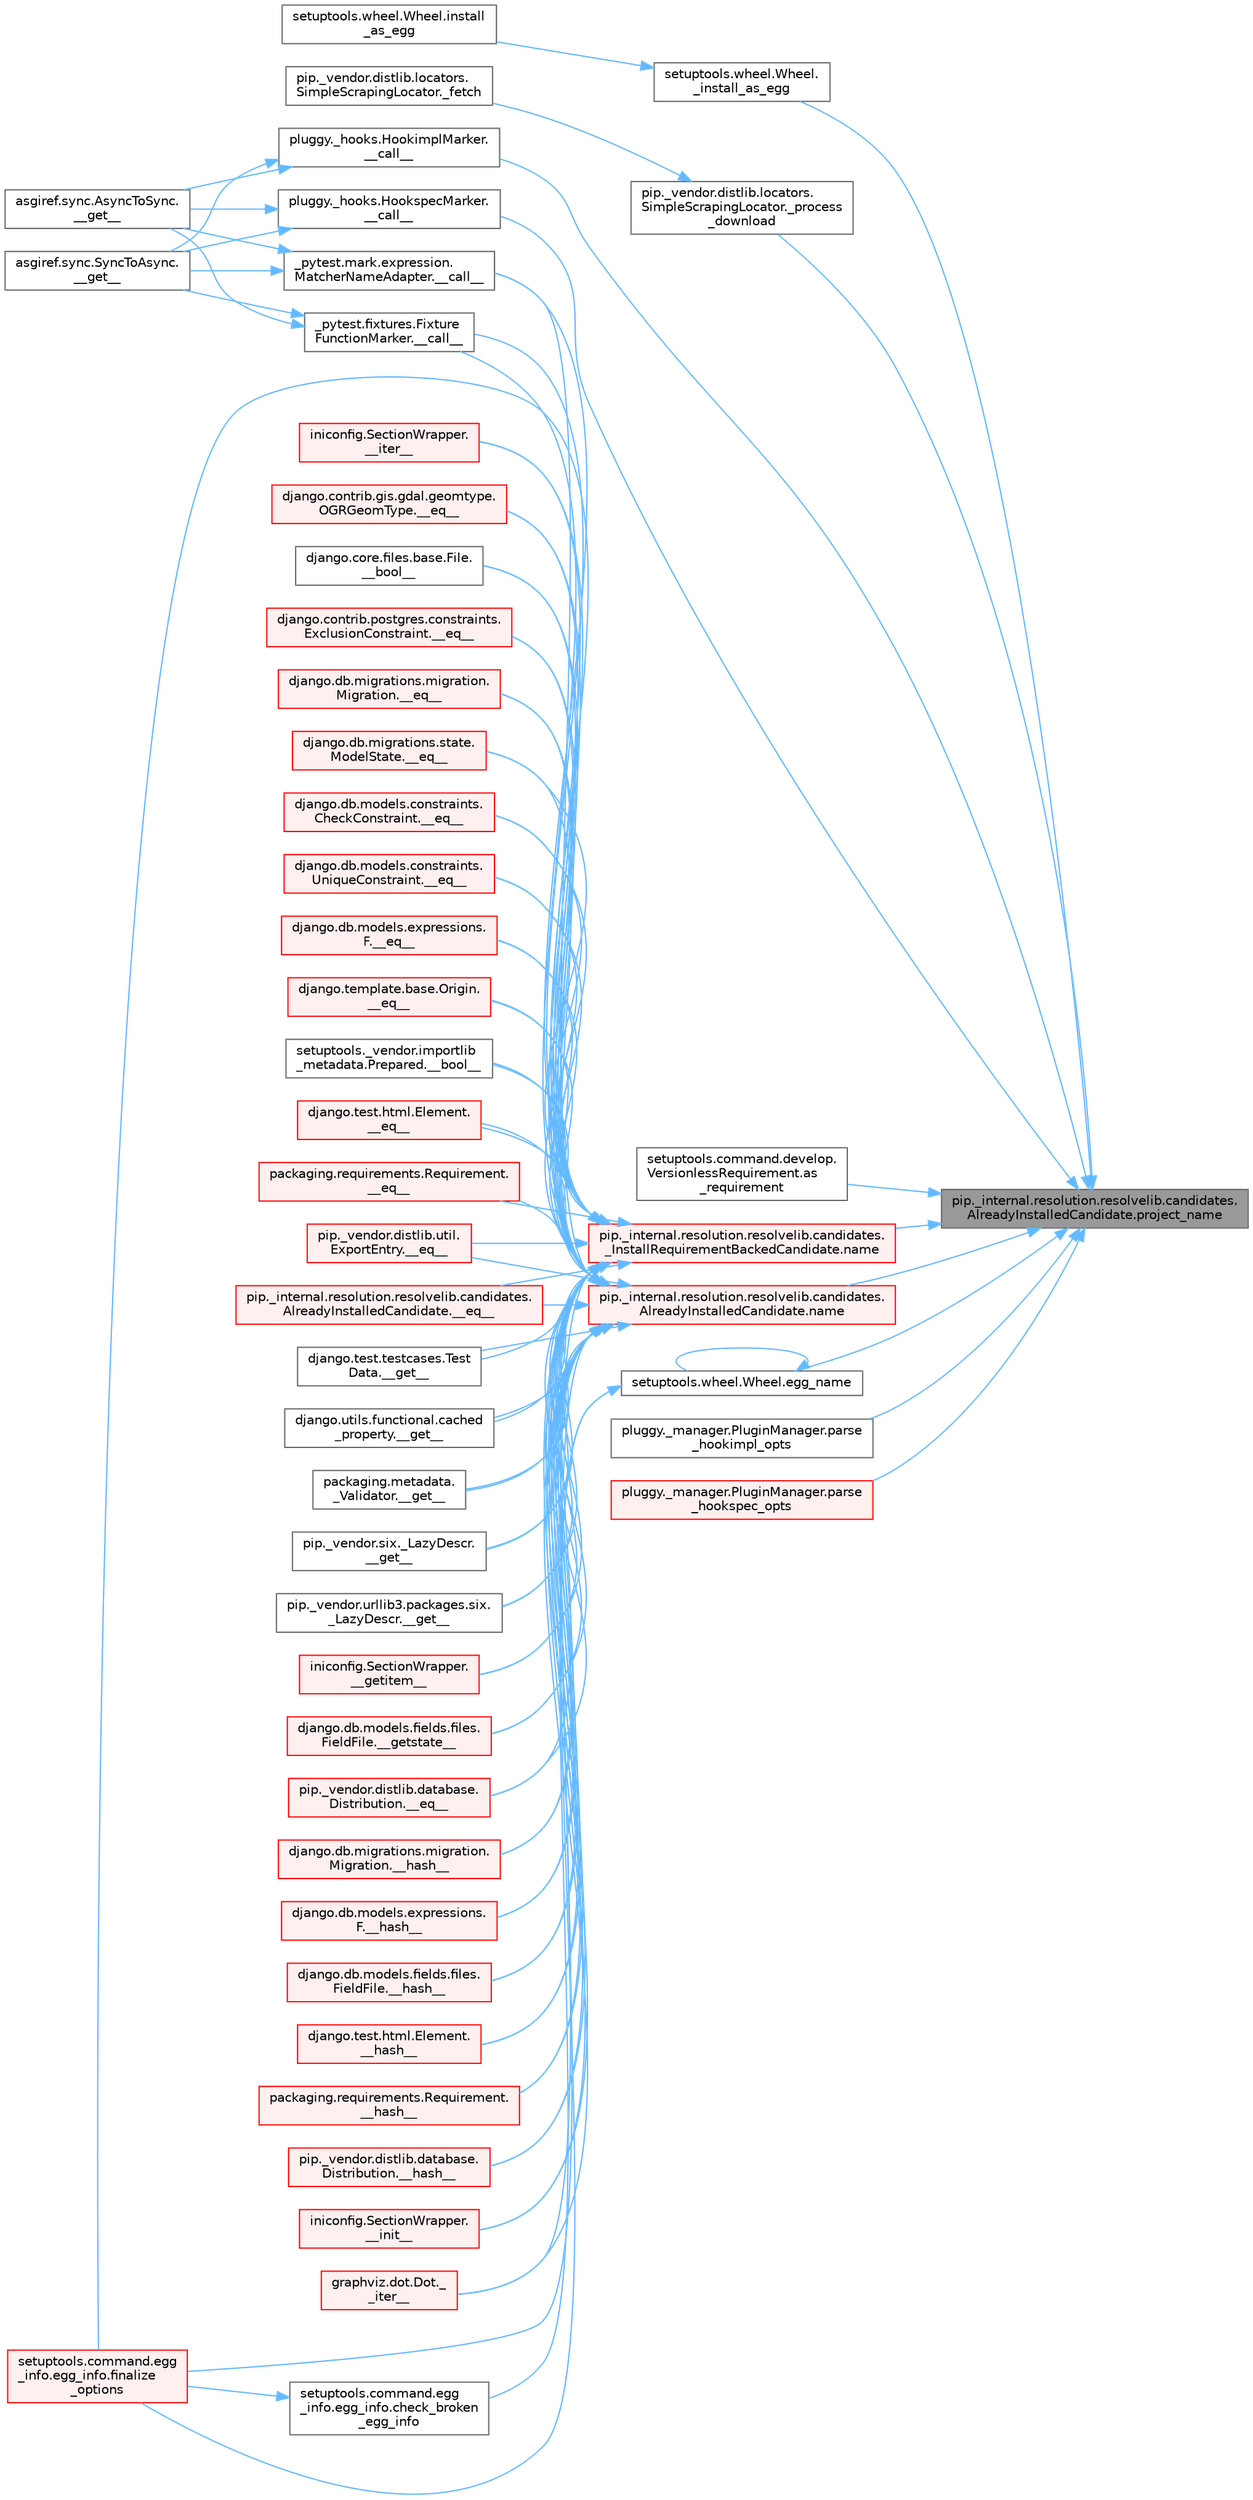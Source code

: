 digraph "pip._internal.resolution.resolvelib.candidates.AlreadyInstalledCandidate.project_name"
{
 // LATEX_PDF_SIZE
  bgcolor="transparent";
  edge [fontname=Helvetica,fontsize=10,labelfontname=Helvetica,labelfontsize=10];
  node [fontname=Helvetica,fontsize=10,shape=box,height=0.2,width=0.4];
  rankdir="RL";
  Node1 [id="Node000001",label="pip._internal.resolution.resolvelib.candidates.\lAlreadyInstalledCandidate.project_name",height=0.2,width=0.4,color="gray40", fillcolor="grey60", style="filled", fontcolor="black",tooltip=" "];
  Node1 -> Node2 [id="edge1_Node000001_Node000002",dir="back",color="steelblue1",style="solid",tooltip=" "];
  Node2 [id="Node000002",label="pluggy._hooks.HookimplMarker.\l__call__",height=0.2,width=0.4,color="grey40", fillcolor="white", style="filled",URL="$classpluggy_1_1__hooks_1_1_hookimpl_marker.html#a309a7d24a8a0730dd0ad0eff00f28bc8",tooltip=" "];
  Node2 -> Node3 [id="edge2_Node000002_Node000003",dir="back",color="steelblue1",style="solid",tooltip=" "];
  Node3 [id="Node000003",label="asgiref.sync.AsyncToSync.\l__get__",height=0.2,width=0.4,color="grey40", fillcolor="white", style="filled",URL="$classasgiref_1_1sync_1_1_async_to_sync.html#a23e9ef7a73da98dad9e3f4e65846969b",tooltip=" "];
  Node2 -> Node4 [id="edge3_Node000002_Node000004",dir="back",color="steelblue1",style="solid",tooltip=" "];
  Node4 [id="Node000004",label="asgiref.sync.SyncToAsync.\l__get__",height=0.2,width=0.4,color="grey40", fillcolor="white", style="filled",URL="$classasgiref_1_1sync_1_1_sync_to_async.html#aebdfbe3f01079a529fd2f39810597381",tooltip=" "];
  Node1 -> Node5 [id="edge4_Node000001_Node000005",dir="back",color="steelblue1",style="solid",tooltip=" "];
  Node5 [id="Node000005",label="pluggy._hooks.HookspecMarker.\l__call__",height=0.2,width=0.4,color="grey40", fillcolor="white", style="filled",URL="$classpluggy_1_1__hooks_1_1_hookspec_marker.html#ac9c2d2f1865be030391a3cd42fbe651e",tooltip=" "];
  Node5 -> Node3 [id="edge5_Node000005_Node000003",dir="back",color="steelblue1",style="solid",tooltip=" "];
  Node5 -> Node4 [id="edge6_Node000005_Node000004",dir="back",color="steelblue1",style="solid",tooltip=" "];
  Node1 -> Node6 [id="edge7_Node000001_Node000006",dir="back",color="steelblue1",style="solid",tooltip=" "];
  Node6 [id="Node000006",label="setuptools.wheel.Wheel.\l_install_as_egg",height=0.2,width=0.4,color="grey40", fillcolor="white", style="filled",URL="$classsetuptools_1_1wheel_1_1_wheel.html#a90dcd30b57aed6e637f73721a1f89a52",tooltip=" "];
  Node6 -> Node7 [id="edge8_Node000006_Node000007",dir="back",color="steelblue1",style="solid",tooltip=" "];
  Node7 [id="Node000007",label="setuptools.wheel.Wheel.install\l_as_egg",height=0.2,width=0.4,color="grey40", fillcolor="white", style="filled",URL="$classsetuptools_1_1wheel_1_1_wheel.html#aad875e0355880e586d5ecefaa448171e",tooltip=" "];
  Node1 -> Node8 [id="edge9_Node000001_Node000008",dir="back",color="steelblue1",style="solid",tooltip=" "];
  Node8 [id="Node000008",label="pip._vendor.distlib.locators.\lSimpleScrapingLocator._process\l_download",height=0.2,width=0.4,color="grey40", fillcolor="white", style="filled",URL="$classpip_1_1__vendor_1_1distlib_1_1locators_1_1_simple_scraping_locator.html#a2f2b8e39784ce35599a3a27ae0af83cd",tooltip=" "];
  Node8 -> Node9 [id="edge10_Node000008_Node000009",dir="back",color="steelblue1",style="solid",tooltip=" "];
  Node9 [id="Node000009",label="pip._vendor.distlib.locators.\lSimpleScrapingLocator._fetch",height=0.2,width=0.4,color="grey40", fillcolor="white", style="filled",URL="$classpip_1_1__vendor_1_1distlib_1_1locators_1_1_simple_scraping_locator.html#a72156eb8243de03d8881db3caaa60b8c",tooltip=" "];
  Node1 -> Node10 [id="edge11_Node000001_Node000010",dir="back",color="steelblue1",style="solid",tooltip=" "];
  Node10 [id="Node000010",label="setuptools.command.develop.\lVersionlessRequirement.as\l_requirement",height=0.2,width=0.4,color="grey40", fillcolor="white", style="filled",URL="$classsetuptools_1_1command_1_1develop_1_1_versionless_requirement.html#a53b05b6e48d041eac4ec547f5831ceee",tooltip=" "];
  Node1 -> Node11 [id="edge12_Node000001_Node000011",dir="back",color="steelblue1",style="solid",tooltip=" "];
  Node11 [id="Node000011",label="setuptools.wheel.Wheel.egg_name",height=0.2,width=0.4,color="grey40", fillcolor="white", style="filled",URL="$classsetuptools_1_1wheel_1_1_wheel.html#ace57f96c61bc47f5ea2d223184a533f0",tooltip=" "];
  Node11 -> Node12 [id="edge13_Node000011_Node000012",dir="back",color="steelblue1",style="solid",tooltip=" "];
  Node12 [id="Node000012",label="setuptools.command.egg\l_info.egg_info.check_broken\l_egg_info",height=0.2,width=0.4,color="grey40", fillcolor="white", style="filled",URL="$classsetuptools_1_1command_1_1egg__info_1_1egg__info.html#aad1b7d50c9f80d38c06de4d19703a662",tooltip=" "];
  Node12 -> Node13 [id="edge14_Node000012_Node000013",dir="back",color="steelblue1",style="solid",tooltip=" "];
  Node13 [id="Node000013",label="setuptools.command.egg\l_info.egg_info.finalize\l_options",height=0.2,width=0.4,color="red", fillcolor="#FFF0F0", style="filled",URL="$classsetuptools_1_1command_1_1egg__info_1_1egg__info.html#a8974e1050e117968adb002e7607d4368",tooltip=" "];
  Node11 -> Node11 [id="edge15_Node000011_Node000011",dir="back",color="steelblue1",style="solid",tooltip=" "];
  Node11 -> Node13 [id="edge16_Node000011_Node000013",dir="back",color="steelblue1",style="solid",tooltip=" "];
  Node1 -> Node20 [id="edge17_Node000001_Node000020",dir="back",color="steelblue1",style="solid",tooltip=" "];
  Node20 [id="Node000020",label="pip._internal.resolution.resolvelib.candidates.\l_InstallRequirementBackedCandidate.name",height=0.2,width=0.4,color="red", fillcolor="#FFF0F0", style="filled",URL="$classpip_1_1__internal_1_1resolution_1_1resolvelib_1_1candidates_1_1___install_requirement_backed_candidate.html#a1538a825241b855a4abf51d6bf616cde",tooltip=" "];
  Node20 -> Node21 [id="edge18_Node000020_Node000021",dir="back",color="steelblue1",style="solid",tooltip=" "];
  Node21 [id="Node000021",label="django.core.files.base.File.\l__bool__",height=0.2,width=0.4,color="grey40", fillcolor="white", style="filled",URL="$classdjango_1_1core_1_1files_1_1base_1_1_file.html#adf07dd46020c7160b2257d9e3da4bc43",tooltip=" "];
  Node20 -> Node22 [id="edge19_Node000020_Node000022",dir="back",color="steelblue1",style="solid",tooltip=" "];
  Node22 [id="Node000022",label="setuptools._vendor.importlib\l_metadata.Prepared.__bool__",height=0.2,width=0.4,color="grey40", fillcolor="white", style="filled",URL="$classsetuptools_1_1__vendor_1_1importlib__metadata_1_1_prepared.html#a0395661b38fe11742f24c0482962b913",tooltip=" "];
  Node20 -> Node23 [id="edge20_Node000020_Node000023",dir="back",color="steelblue1",style="solid",tooltip=" "];
  Node23 [id="Node000023",label="_pytest.fixtures.Fixture\lFunctionMarker.__call__",height=0.2,width=0.4,color="grey40", fillcolor="white", style="filled",URL="$class__pytest_1_1fixtures_1_1_fixture_function_marker.html#acc9c789cb8d19388b24d740159ba305d",tooltip=" "];
  Node23 -> Node3 [id="edge21_Node000023_Node000003",dir="back",color="steelblue1",style="solid",tooltip=" "];
  Node23 -> Node4 [id="edge22_Node000023_Node000004",dir="back",color="steelblue1",style="solid",tooltip=" "];
  Node20 -> Node24 [id="edge23_Node000020_Node000024",dir="back",color="steelblue1",style="solid",tooltip=" "];
  Node24 [id="Node000024",label="_pytest.mark.expression.\lMatcherNameAdapter.__call__",height=0.2,width=0.4,color="grey40", fillcolor="white", style="filled",URL="$class__pytest_1_1mark_1_1expression_1_1_matcher_name_adapter.html#a7ecd7564e2e67d5ac026d25db1466389",tooltip=" "];
  Node24 -> Node3 [id="edge24_Node000024_Node000003",dir="back",color="steelblue1",style="solid",tooltip=" "];
  Node24 -> Node4 [id="edge25_Node000024_Node000004",dir="back",color="steelblue1",style="solid",tooltip=" "];
  Node20 -> Node25 [id="edge26_Node000020_Node000025",dir="back",color="steelblue1",style="solid",tooltip=" "];
  Node25 [id="Node000025",label="django.contrib.gis.gdal.geomtype.\lOGRGeomType.__eq__",height=0.2,width=0.4,color="red", fillcolor="#FFF0F0", style="filled",URL="$classdjango_1_1contrib_1_1gis_1_1gdal_1_1geomtype_1_1_o_g_r_geom_type.html#a878253f899634c312b64add448108474",tooltip=" "];
  Node20 -> Node34 [id="edge27_Node000020_Node000034",dir="back",color="steelblue1",style="solid",tooltip=" "];
  Node34 [id="Node000034",label="django.contrib.postgres.constraints.\lExclusionConstraint.__eq__",height=0.2,width=0.4,color="red", fillcolor="#FFF0F0", style="filled",URL="$classdjango_1_1contrib_1_1postgres_1_1constraints_1_1_exclusion_constraint.html#af496d048323e51177e1239475f9fe47c",tooltip=" "];
  Node20 -> Node35 [id="edge28_Node000020_Node000035",dir="back",color="steelblue1",style="solid",tooltip=" "];
  Node35 [id="Node000035",label="django.db.migrations.migration.\lMigration.__eq__",height=0.2,width=0.4,color="red", fillcolor="#FFF0F0", style="filled",URL="$classdjango_1_1db_1_1migrations_1_1migration_1_1_migration.html#a0234090d18f01ee0a7a23b98a036ac79",tooltip=" "];
  Node20 -> Node36 [id="edge29_Node000020_Node000036",dir="back",color="steelblue1",style="solid",tooltip=" "];
  Node36 [id="Node000036",label="django.db.migrations.state.\lModelState.__eq__",height=0.2,width=0.4,color="red", fillcolor="#FFF0F0", style="filled",URL="$classdjango_1_1db_1_1migrations_1_1state_1_1_model_state.html#ae338faa36574cfa53f86dac5ac80176d",tooltip=" "];
  Node20 -> Node37 [id="edge30_Node000020_Node000037",dir="back",color="steelblue1",style="solid",tooltip=" "];
  Node37 [id="Node000037",label="django.db.models.constraints.\lCheckConstraint.__eq__",height=0.2,width=0.4,color="red", fillcolor="#FFF0F0", style="filled",URL="$classdjango_1_1db_1_1models_1_1constraints_1_1_check_constraint.html#a55875a553e53009967129f8b8a269475",tooltip=" "];
  Node20 -> Node38 [id="edge31_Node000020_Node000038",dir="back",color="steelblue1",style="solid",tooltip=" "];
  Node38 [id="Node000038",label="django.db.models.constraints.\lUniqueConstraint.__eq__",height=0.2,width=0.4,color="red", fillcolor="#FFF0F0", style="filled",URL="$classdjango_1_1db_1_1models_1_1constraints_1_1_unique_constraint.html#a1a877e5c6def4673a480b3fd44e3ad19",tooltip=" "];
  Node20 -> Node39 [id="edge32_Node000020_Node000039",dir="back",color="steelblue1",style="solid",tooltip=" "];
  Node39 [id="Node000039",label="django.db.models.expressions.\lF.__eq__",height=0.2,width=0.4,color="red", fillcolor="#FFF0F0", style="filled",URL="$classdjango_1_1db_1_1models_1_1expressions_1_1_f.html#ae5a4762383529ca2924f76683eede0d2",tooltip=" "];
  Node20 -> Node40 [id="edge33_Node000020_Node000040",dir="back",color="steelblue1",style="solid",tooltip=" "];
  Node40 [id="Node000040",label="django.template.base.Origin.\l__eq__",height=0.2,width=0.4,color="red", fillcolor="#FFF0F0", style="filled",URL="$classdjango_1_1template_1_1base_1_1_origin.html#aceaf6f15e79a904eef75db1caa454d5c",tooltip=" "];
  Node20 -> Node41 [id="edge34_Node000020_Node000041",dir="back",color="steelblue1",style="solid",tooltip=" "];
  Node41 [id="Node000041",label="django.test.html.Element.\l__eq__",height=0.2,width=0.4,color="red", fillcolor="#FFF0F0", style="filled",URL="$classdjango_1_1test_1_1html_1_1_element.html#a287e83f2ae4a6f13b9e00d7b70ee5d47",tooltip=" "];
  Node20 -> Node42 [id="edge35_Node000020_Node000042",dir="back",color="steelblue1",style="solid",tooltip=" "];
  Node42 [id="Node000042",label="packaging.requirements.Requirement.\l__eq__",height=0.2,width=0.4,color="red", fillcolor="#FFF0F0", style="filled",URL="$classpackaging_1_1requirements_1_1_requirement.html#ae285c586a0e8b9e700b0f5f25e2c2671",tooltip=" "];
  Node20 -> Node43 [id="edge36_Node000020_Node000043",dir="back",color="steelblue1",style="solid",tooltip=" "];
  Node43 [id="Node000043",label="pip._internal.resolution.resolvelib.candidates.\lAlreadyInstalledCandidate.__eq__",height=0.2,width=0.4,color="red", fillcolor="#FFF0F0", style="filled",URL="$classpip_1_1__internal_1_1resolution_1_1resolvelib_1_1candidates_1_1_already_installed_candidate.html#a94393be14236fb68b64ac2b9f1e89d53",tooltip=" "];
  Node20 -> Node44 [id="edge37_Node000020_Node000044",dir="back",color="steelblue1",style="solid",tooltip=" "];
  Node44 [id="Node000044",label="pip._vendor.distlib.database.\lDistribution.__eq__",height=0.2,width=0.4,color="red", fillcolor="#FFF0F0", style="filled",URL="$classpip_1_1__vendor_1_1distlib_1_1database_1_1_distribution.html#aba7030b239fad6f8faac6fcb9bec27c2",tooltip=" "];
  Node20 -> Node45 [id="edge38_Node000020_Node000045",dir="back",color="steelblue1",style="solid",tooltip=" "];
  Node45 [id="Node000045",label="pip._vendor.distlib.util.\lExportEntry.__eq__",height=0.2,width=0.4,color="red", fillcolor="#FFF0F0", style="filled",URL="$classpip_1_1__vendor_1_1distlib_1_1util_1_1_export_entry.html#a0fb0e6e2d6aa56973f97290b051c5709",tooltip=" "];
  Node20 -> Node46 [id="edge39_Node000020_Node000046",dir="back",color="steelblue1",style="solid",tooltip=" "];
  Node46 [id="Node000046",label="django.test.testcases.Test\lData.__get__",height=0.2,width=0.4,color="grey40", fillcolor="white", style="filled",URL="$classdjango_1_1test_1_1testcases_1_1_test_data.html#a6b90c1a9262cf266d34b5e5faa257454",tooltip=" "];
  Node20 -> Node47 [id="edge40_Node000020_Node000047",dir="back",color="steelblue1",style="solid",tooltip=" "];
  Node47 [id="Node000047",label="django.utils.functional.cached\l_property.__get__",height=0.2,width=0.4,color="grey40", fillcolor="white", style="filled",URL="$classdjango_1_1utils_1_1functional_1_1cached__property.html#aea06f0393fa1ebeb0e878b1df50e0ea6",tooltip=" "];
  Node20 -> Node48 [id="edge41_Node000020_Node000048",dir="back",color="steelblue1",style="solid",tooltip=" "];
  Node48 [id="Node000048",label="packaging.metadata.\l_Validator.__get__",height=0.2,width=0.4,color="grey40", fillcolor="white", style="filled",URL="$classpackaging_1_1metadata_1_1___validator.html#aee57fdc6ee4e64af0551e761a2339d22",tooltip=" "];
  Node20 -> Node49 [id="edge42_Node000020_Node000049",dir="back",color="steelblue1",style="solid",tooltip=" "];
  Node49 [id="Node000049",label="pip._vendor.six._LazyDescr.\l__get__",height=0.2,width=0.4,color="grey40", fillcolor="white", style="filled",URL="$classpip_1_1__vendor_1_1six_1_1___lazy_descr.html#aeb559285af794a2be524d8e532244a3e",tooltip=" "];
  Node20 -> Node50 [id="edge43_Node000020_Node000050",dir="back",color="steelblue1",style="solid",tooltip=" "];
  Node50 [id="Node000050",label="pip._vendor.urllib3.packages.six.\l_LazyDescr.__get__",height=0.2,width=0.4,color="grey40", fillcolor="white", style="filled",URL="$classpip_1_1__vendor_1_1urllib3_1_1packages_1_1six_1_1___lazy_descr.html#a08ccd0501dd1c57d35df463db038355d",tooltip=" "];
  Node20 -> Node51 [id="edge44_Node000020_Node000051",dir="back",color="steelblue1",style="solid",tooltip=" "];
  Node51 [id="Node000051",label="iniconfig.SectionWrapper.\l__getitem__",height=0.2,width=0.4,color="red", fillcolor="#FFF0F0", style="filled",URL="$classiniconfig_1_1_section_wrapper.html#a3fc976958f26ef38b05fa3a8e6df2a4e",tooltip=" "];
  Node20 -> Node978 [id="edge45_Node000020_Node000978",dir="back",color="steelblue1",style="solid",tooltip=" "];
  Node978 [id="Node000978",label="django.db.models.fields.files.\lFieldFile.__getstate__",height=0.2,width=0.4,color="red", fillcolor="#FFF0F0", style="filled",URL="$classdjango_1_1db_1_1models_1_1fields_1_1files_1_1_field_file.html#abe72652d5f16633f345ef032fd8e3b5c",tooltip=" "];
  Node20 -> Node980 [id="edge46_Node000020_Node000980",dir="back",color="steelblue1",style="solid",tooltip=" "];
  Node980 [id="Node000980",label="django.db.migrations.migration.\lMigration.__hash__",height=0.2,width=0.4,color="red", fillcolor="#FFF0F0", style="filled",URL="$classdjango_1_1db_1_1migrations_1_1migration_1_1_migration.html#aae8f7f62ce57be42f7b5af2e49edf919",tooltip=" "];
  Node20 -> Node981 [id="edge47_Node000020_Node000981",dir="back",color="steelblue1",style="solid",tooltip=" "];
  Node981 [id="Node000981",label="django.db.models.expressions.\lF.__hash__",height=0.2,width=0.4,color="red", fillcolor="#FFF0F0", style="filled",URL="$classdjango_1_1db_1_1models_1_1expressions_1_1_f.html#a6431516addfd350b0b6ed0e51165f7c1",tooltip=" "];
  Node20 -> Node982 [id="edge48_Node000020_Node000982",dir="back",color="steelblue1",style="solid",tooltip=" "];
  Node982 [id="Node000982",label="django.db.models.fields.files.\lFieldFile.__hash__",height=0.2,width=0.4,color="red", fillcolor="#FFF0F0", style="filled",URL="$classdjango_1_1db_1_1models_1_1fields_1_1files_1_1_field_file.html#a3d0916f2296d973216a37e30a933c401",tooltip=" "];
  Node20 -> Node983 [id="edge49_Node000020_Node000983",dir="back",color="steelblue1",style="solid",tooltip=" "];
  Node983 [id="Node000983",label="django.test.html.Element.\l__hash__",height=0.2,width=0.4,color="red", fillcolor="#FFF0F0", style="filled",URL="$classdjango_1_1test_1_1html_1_1_element.html#a9e783fdad624f8860a95fe7662ea85f3",tooltip=" "];
  Node20 -> Node984 [id="edge50_Node000020_Node000984",dir="back",color="steelblue1",style="solid",tooltip=" "];
  Node984 [id="Node000984",label="packaging.requirements.Requirement.\l__hash__",height=0.2,width=0.4,color="red", fillcolor="#FFF0F0", style="filled",URL="$classpackaging_1_1requirements_1_1_requirement.html#a69426ed6e3cc347033b3096195023bfc",tooltip=" "];
  Node20 -> Node985 [id="edge51_Node000020_Node000985",dir="back",color="steelblue1",style="solid",tooltip=" "];
  Node985 [id="Node000985",label="pip._vendor.distlib.database.\lDistribution.__hash__",height=0.2,width=0.4,color="red", fillcolor="#FFF0F0", style="filled",URL="$classpip_1_1__vendor_1_1distlib_1_1database_1_1_distribution.html#af9d117c9909f8cbf07f12c723b145c3b",tooltip=" "];
  Node20 -> Node986 [id="edge52_Node000020_Node000986",dir="back",color="steelblue1",style="solid",tooltip=" "];
  Node986 [id="Node000986",label="iniconfig.SectionWrapper.\l__init__",height=0.2,width=0.4,color="red", fillcolor="#FFF0F0", style="filled",URL="$classiniconfig_1_1_section_wrapper.html#ac789fd178fa19b9e39994b6f79265620",tooltip=" "];
  Node20 -> Node987 [id="edge53_Node000020_Node000987",dir="back",color="steelblue1",style="solid",tooltip=" "];
  Node987 [id="Node000987",label="graphviz.dot.Dot._\l_iter__",height=0.2,width=0.4,color="red", fillcolor="#FFF0F0", style="filled",URL="$classgraphviz_1_1dot_1_1_dot.html#ad581ae397ceb7e0bef9698433ce3a2a4",tooltip=" "];
  Node20 -> Node988 [id="edge54_Node000020_Node000988",dir="back",color="steelblue1",style="solid",tooltip=" "];
  Node988 [id="Node000988",label="iniconfig.SectionWrapper.\l__iter__",height=0.2,width=0.4,color="red", fillcolor="#FFF0F0", style="filled",URL="$classiniconfig_1_1_section_wrapper.html#a7cd33b3569c0daafd76e11dcaf5bfdf2",tooltip=" "];
  Node20 -> Node13 [id="edge55_Node000020_Node000013",dir="back",color="steelblue1",style="solid",tooltip=" "];
  Node1 -> Node1688 [id="edge56_Node000001_Node001688",dir="back",color="steelblue1",style="solid",tooltip=" "];
  Node1688 [id="Node001688",label="pip._internal.resolution.resolvelib.candidates.\lAlreadyInstalledCandidate.name",height=0.2,width=0.4,color="red", fillcolor="#FFF0F0", style="filled",URL="$classpip_1_1__internal_1_1resolution_1_1resolvelib_1_1candidates_1_1_already_installed_candidate.html#a0f4ae3f092daa140dc8bda04e8d0f2d0",tooltip=" "];
  Node1688 -> Node21 [id="edge57_Node001688_Node000021",dir="back",color="steelblue1",style="solid",tooltip=" "];
  Node1688 -> Node22 [id="edge58_Node001688_Node000022",dir="back",color="steelblue1",style="solid",tooltip=" "];
  Node1688 -> Node23 [id="edge59_Node001688_Node000023",dir="back",color="steelblue1",style="solid",tooltip=" "];
  Node1688 -> Node24 [id="edge60_Node001688_Node000024",dir="back",color="steelblue1",style="solid",tooltip=" "];
  Node1688 -> Node25 [id="edge61_Node001688_Node000025",dir="back",color="steelblue1",style="solid",tooltip=" "];
  Node1688 -> Node34 [id="edge62_Node001688_Node000034",dir="back",color="steelblue1",style="solid",tooltip=" "];
  Node1688 -> Node35 [id="edge63_Node001688_Node000035",dir="back",color="steelblue1",style="solid",tooltip=" "];
  Node1688 -> Node36 [id="edge64_Node001688_Node000036",dir="back",color="steelblue1",style="solid",tooltip=" "];
  Node1688 -> Node37 [id="edge65_Node001688_Node000037",dir="back",color="steelblue1",style="solid",tooltip=" "];
  Node1688 -> Node38 [id="edge66_Node001688_Node000038",dir="back",color="steelblue1",style="solid",tooltip=" "];
  Node1688 -> Node39 [id="edge67_Node001688_Node000039",dir="back",color="steelblue1",style="solid",tooltip=" "];
  Node1688 -> Node40 [id="edge68_Node001688_Node000040",dir="back",color="steelblue1",style="solid",tooltip=" "];
  Node1688 -> Node41 [id="edge69_Node001688_Node000041",dir="back",color="steelblue1",style="solid",tooltip=" "];
  Node1688 -> Node42 [id="edge70_Node001688_Node000042",dir="back",color="steelblue1",style="solid",tooltip=" "];
  Node1688 -> Node43 [id="edge71_Node001688_Node000043",dir="back",color="steelblue1",style="solid",tooltip=" "];
  Node1688 -> Node44 [id="edge72_Node001688_Node000044",dir="back",color="steelblue1",style="solid",tooltip=" "];
  Node1688 -> Node45 [id="edge73_Node001688_Node000045",dir="back",color="steelblue1",style="solid",tooltip=" "];
  Node1688 -> Node46 [id="edge74_Node001688_Node000046",dir="back",color="steelblue1",style="solid",tooltip=" "];
  Node1688 -> Node47 [id="edge75_Node001688_Node000047",dir="back",color="steelblue1",style="solid",tooltip=" "];
  Node1688 -> Node48 [id="edge76_Node001688_Node000048",dir="back",color="steelblue1",style="solid",tooltip=" "];
  Node1688 -> Node49 [id="edge77_Node001688_Node000049",dir="back",color="steelblue1",style="solid",tooltip=" "];
  Node1688 -> Node50 [id="edge78_Node001688_Node000050",dir="back",color="steelblue1",style="solid",tooltip=" "];
  Node1688 -> Node51 [id="edge79_Node001688_Node000051",dir="back",color="steelblue1",style="solid",tooltip=" "];
  Node1688 -> Node978 [id="edge80_Node001688_Node000978",dir="back",color="steelblue1",style="solid",tooltip=" "];
  Node1688 -> Node980 [id="edge81_Node001688_Node000980",dir="back",color="steelblue1",style="solid",tooltip=" "];
  Node1688 -> Node981 [id="edge82_Node001688_Node000981",dir="back",color="steelblue1",style="solid",tooltip=" "];
  Node1688 -> Node982 [id="edge83_Node001688_Node000982",dir="back",color="steelblue1",style="solid",tooltip=" "];
  Node1688 -> Node983 [id="edge84_Node001688_Node000983",dir="back",color="steelblue1",style="solid",tooltip=" "];
  Node1688 -> Node984 [id="edge85_Node001688_Node000984",dir="back",color="steelblue1",style="solid",tooltip=" "];
  Node1688 -> Node985 [id="edge86_Node001688_Node000985",dir="back",color="steelblue1",style="solid",tooltip=" "];
  Node1688 -> Node986 [id="edge87_Node001688_Node000986",dir="back",color="steelblue1",style="solid",tooltip=" "];
  Node1688 -> Node987 [id="edge88_Node001688_Node000987",dir="back",color="steelblue1",style="solid",tooltip=" "];
  Node1688 -> Node988 [id="edge89_Node001688_Node000988",dir="back",color="steelblue1",style="solid",tooltip=" "];
  Node1688 -> Node13 [id="edge90_Node001688_Node000013",dir="back",color="steelblue1",style="solid",tooltip=" "];
  Node1 -> Node2391 [id="edge91_Node000001_Node002391",dir="back",color="steelblue1",style="solid",tooltip=" "];
  Node2391 [id="Node002391",label="pluggy._manager.PluginManager.parse\l_hookimpl_opts",height=0.2,width=0.4,color="grey40", fillcolor="white", style="filled",URL="$classpluggy_1_1__manager_1_1_plugin_manager.html#aae745d4db04edce17589dd14ade3abdc",tooltip=" "];
  Node1 -> Node2392 [id="edge92_Node000001_Node002392",dir="back",color="steelblue1",style="solid",tooltip=" "];
  Node2392 [id="Node002392",label="pluggy._manager.PluginManager.parse\l_hookspec_opts",height=0.2,width=0.4,color="red", fillcolor="#FFF0F0", style="filled",URL="$classpluggy_1_1__manager_1_1_plugin_manager.html#a5c80e13041de55f8cf59fce6cca3c71c",tooltip=" "];
}
